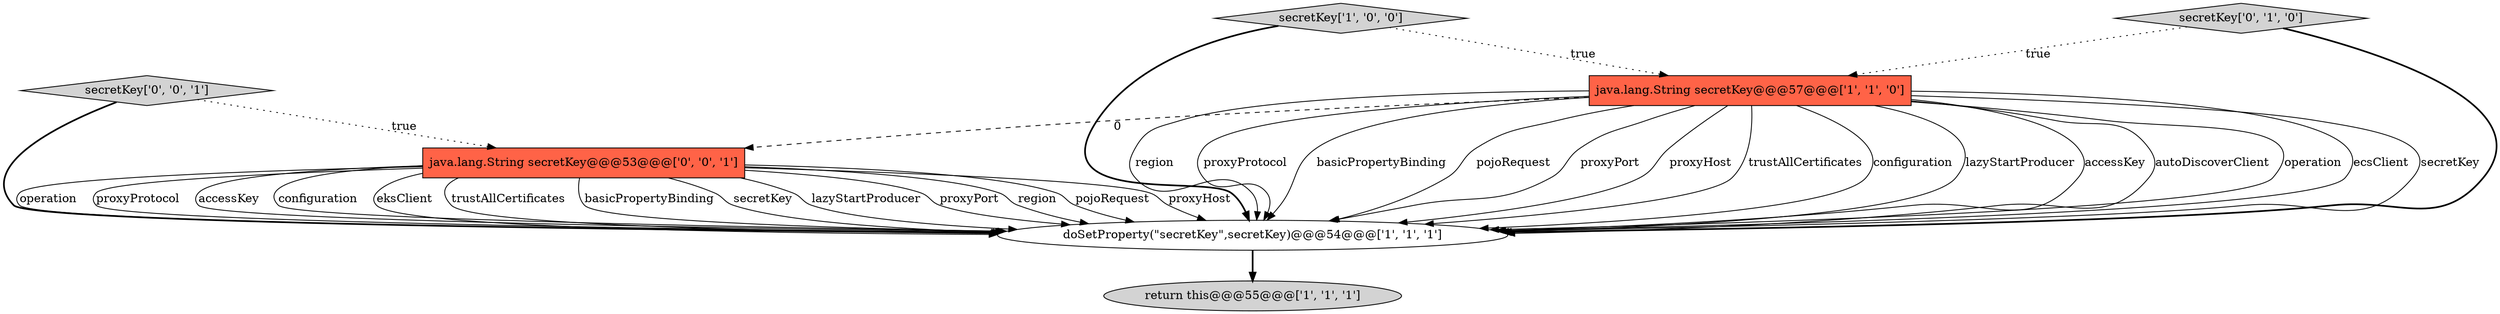 digraph {
5 [style = filled, label = "secretKey['0', '0', '1']", fillcolor = lightgray, shape = diamond image = "AAA0AAABBB3BBB"];
3 [style = filled, label = "doSetProperty(\"secretKey\",secretKey)@@@54@@@['1', '1', '1']", fillcolor = white, shape = ellipse image = "AAA0AAABBB1BBB"];
2 [style = filled, label = "secretKey['1', '0', '0']", fillcolor = lightgray, shape = diamond image = "AAA0AAABBB1BBB"];
1 [style = filled, label = "java.lang.String secretKey@@@57@@@['1', '1', '0']", fillcolor = tomato, shape = box image = "AAA0AAABBB1BBB"];
6 [style = filled, label = "java.lang.String secretKey@@@53@@@['0', '0', '1']", fillcolor = tomato, shape = box image = "AAA0AAABBB3BBB"];
0 [style = filled, label = "return this@@@55@@@['1', '1', '1']", fillcolor = lightgray, shape = ellipse image = "AAA0AAABBB1BBB"];
4 [style = filled, label = "secretKey['0', '1', '0']", fillcolor = lightgray, shape = diamond image = "AAA0AAABBB2BBB"];
5->3 [style = bold, label=""];
4->3 [style = bold, label=""];
1->3 [style = solid, label="region"];
4->1 [style = dotted, label="true"];
6->3 [style = solid, label="operation"];
2->3 [style = bold, label=""];
6->3 [style = solid, label="proxyProtocol"];
5->6 [style = dotted, label="true"];
6->3 [style = solid, label="accessKey"];
1->3 [style = solid, label="proxyProtocol"];
1->3 [style = solid, label="basicPropertyBinding"];
6->3 [style = solid, label="configuration"];
1->3 [style = solid, label="pojoRequest"];
1->3 [style = solid, label="proxyPort"];
1->3 [style = solid, label="proxyHost"];
1->3 [style = solid, label="trustAllCertificates"];
1->3 [style = solid, label="configuration"];
3->0 [style = bold, label=""];
1->3 [style = solid, label="lazyStartProducer"];
1->3 [style = solid, label="accessKey"];
6->3 [style = solid, label="eksClient"];
2->1 [style = dotted, label="true"];
6->3 [style = solid, label="trustAllCertificates"];
6->3 [style = solid, label="basicPropertyBinding"];
1->3 [style = solid, label="autoDiscoverClient"];
1->6 [style = dashed, label="0"];
6->3 [style = solid, label="secretKey"];
6->3 [style = solid, label="lazyStartProducer"];
6->3 [style = solid, label="proxyPort"];
1->3 [style = solid, label="operation"];
1->3 [style = solid, label="ecsClient"];
6->3 [style = solid, label="region"];
6->3 [style = solid, label="pojoRequest"];
1->3 [style = solid, label="secretKey"];
6->3 [style = solid, label="proxyHost"];
}
